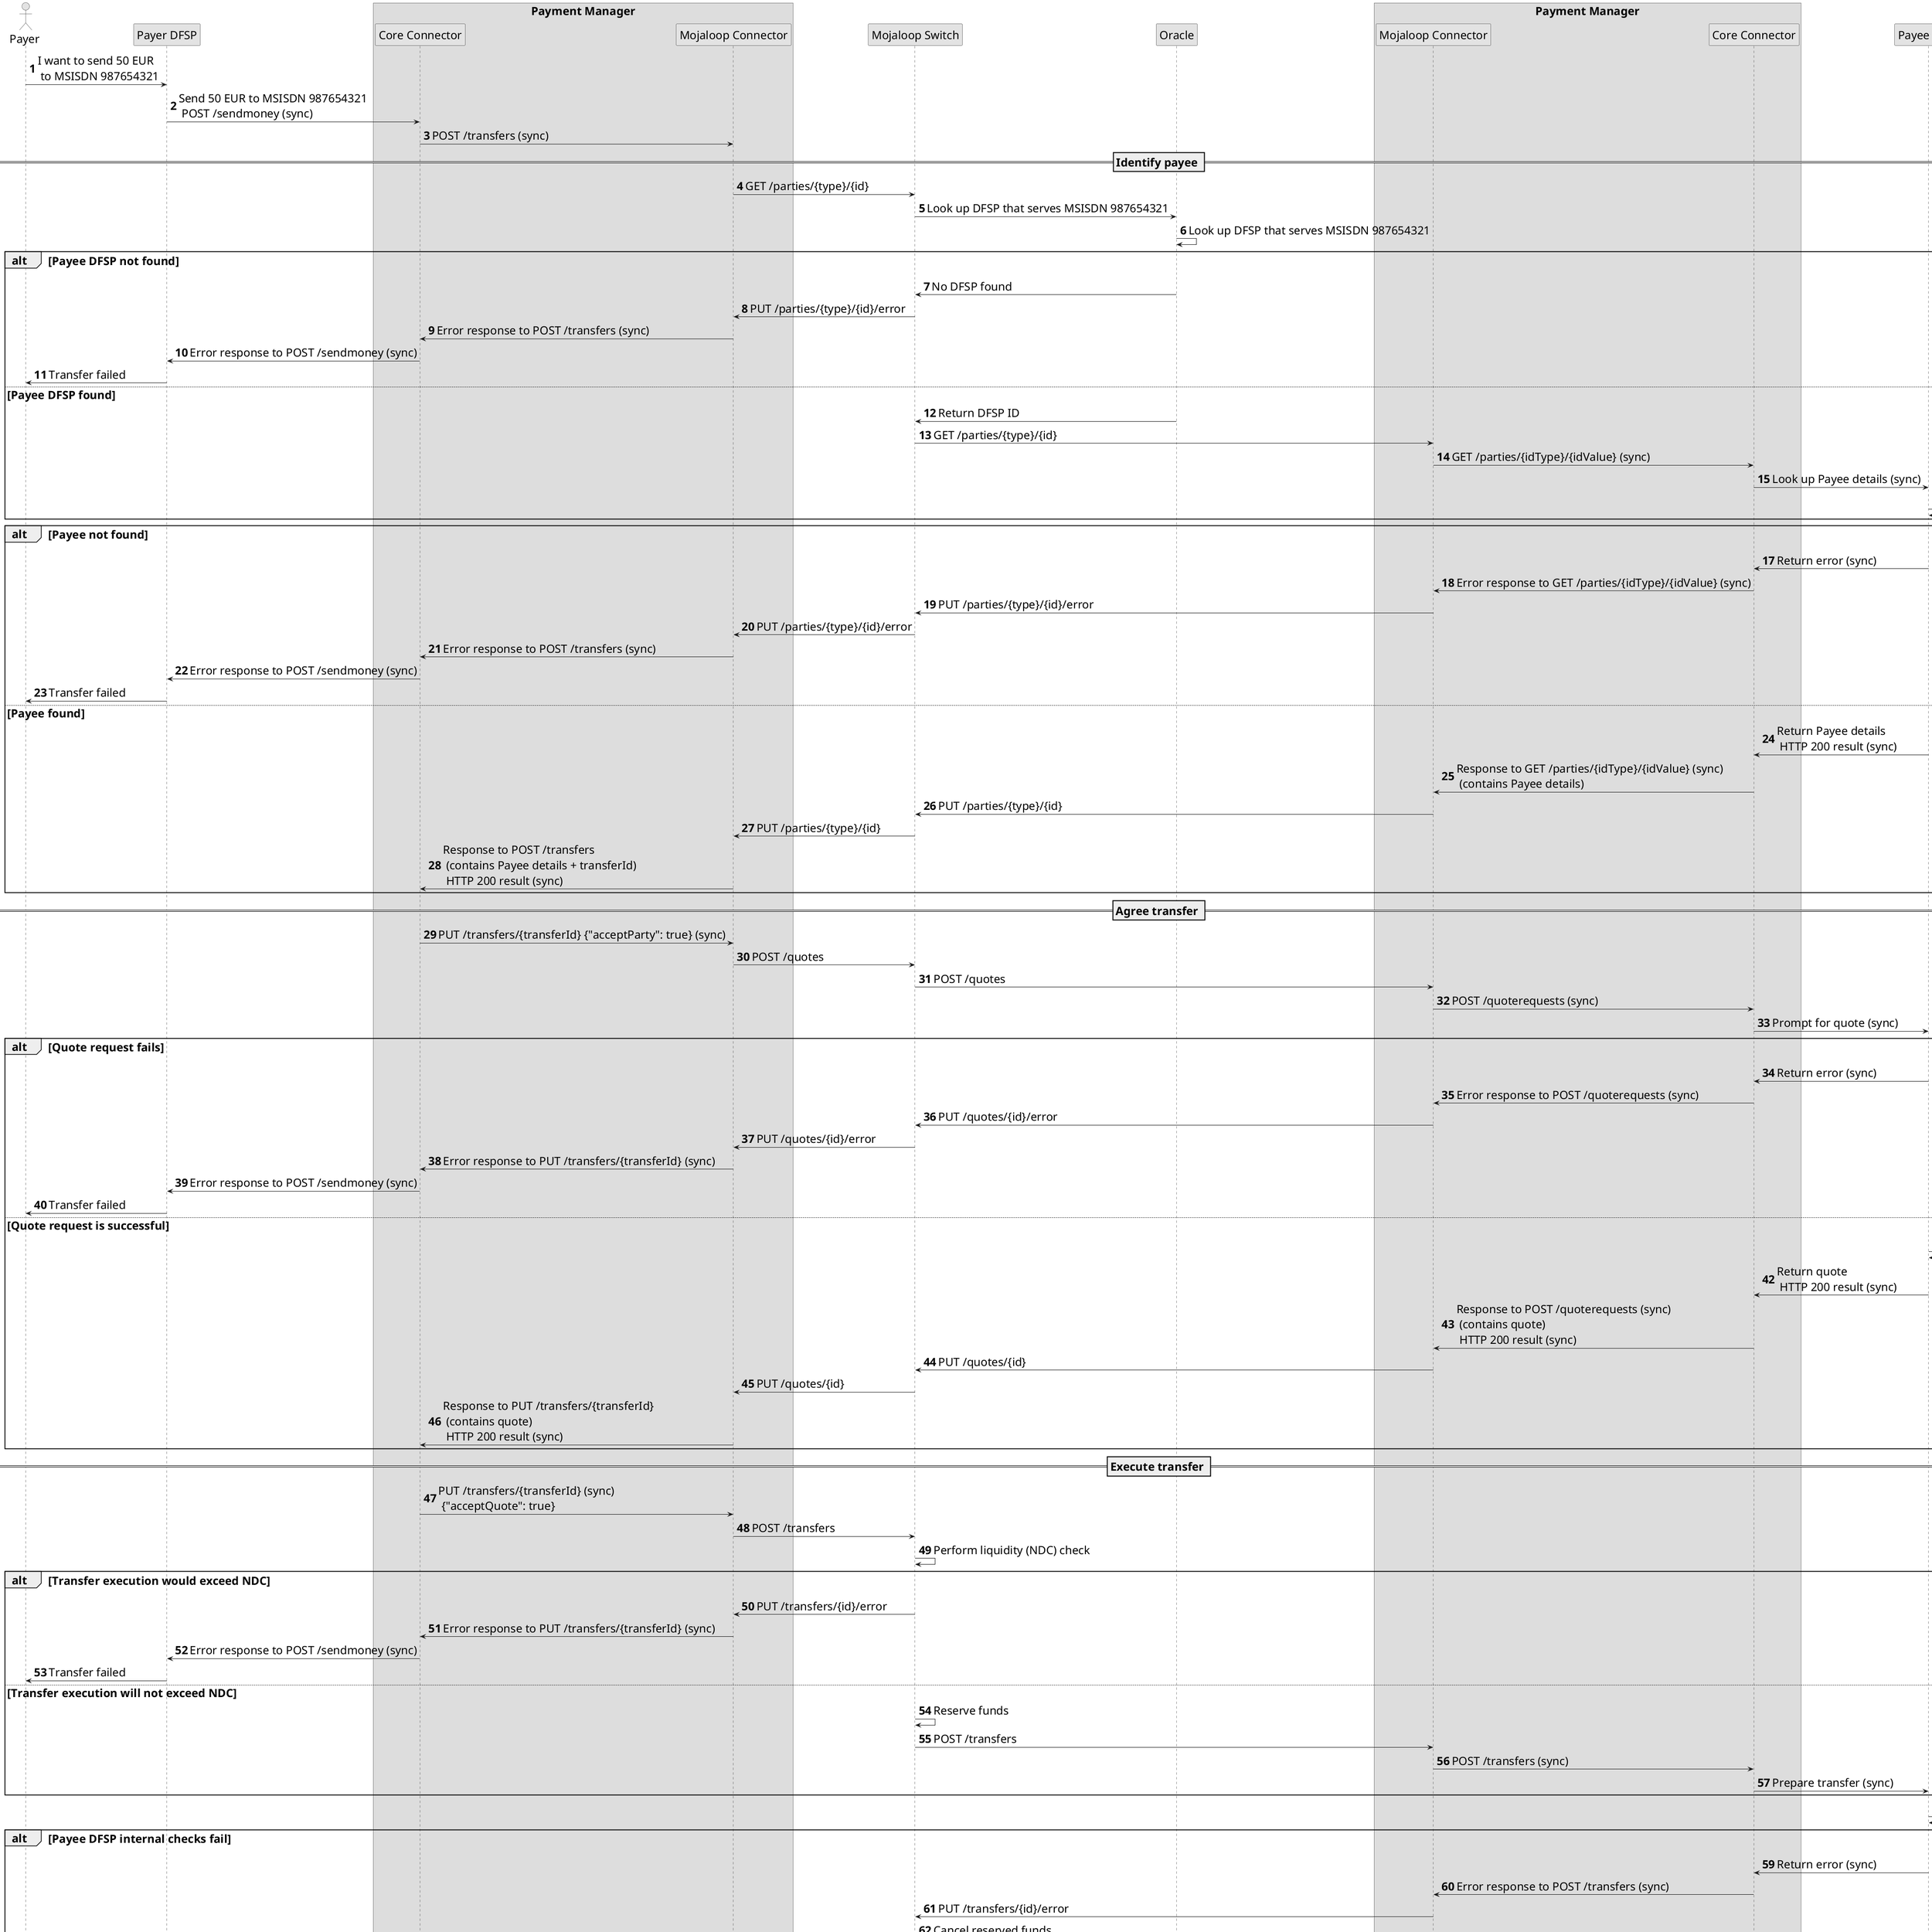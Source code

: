 @startuml

skinparam activityFontSize 4
skinparam activityDiamondFontSize 30
skinparam activityArrowFontSize 24
skinparam defaultFontSize 24
skinparam noteFontSize 24
skinparam monochrome true

autonumber

actor "Payer" as Payer
participant "Payer DFSP" as PayerFSP
box Payment Manager
participant "Core Connector" as cc1
participant "Mojaloop Connector" as sob
end box
participant "Mojaloop Switch" as sw
participant "Oracle" as Oracle
box Payment Manager
participant "Mojaloop Connector" as sib
participant "Core Connector" as cc2
end box
participant "Payee DFSP" as PayeeFSP
actor "Payee" as Payee


Payer -> PayerFSP: I want to send 50 EUR \n to MSISDN 987654321
PayerFSP -> cc1: Send 50 EUR to MSISDN 987654321 \n POST /sendmoney (sync)
cc1 -> sob: POST /transfers (sync)
== Identify payee ==
sob -> sw: GET /parties/{type}/{id}
sw -> Oracle: Look up DFSP that serves MSISDN 987654321
Oracle -> Oracle: Look up DFSP that serves MSISDN 987654321
alt Payee DFSP not found
Oracle -> sw: No DFSP found
sw -> sob: PUT /parties/{type}/{id}/error
sob -> cc1: Error response to POST /transfers (sync)
cc1 -> PayerFSP: Error response to POST /sendmoney (sync)
PayerFSP -> Payer: Transfer failed
else Payee DFSP found
Oracle -> sw: Return DFSP ID
sw -> sib: GET /parties/{type}/{id}
sib -> cc2: GET /parties/{idType}/{idValue} (sync)
cc2 -> PayeeFSP: Look up Payee details (sync)
PayeeFSP -> PayeeFSP: Retrieve Payee details
end
alt Payee not found
PayeeFSP -> cc2: Return error (sync)
cc2 -> sib: Error response to GET /parties/{idType}/{idValue} (sync)
sib -> sw: PUT /parties/{type}/{id}/error
sw -> sob: PUT /parties/{type}/{id}/error
sob -> cc1: Error response to POST /transfers (sync)
cc1 -> PayerFSP: Error response to POST /sendmoney (sync)
PayerFSP -> Payer: Transfer failed
else Payee found
PayeeFSP -> cc2: Return Payee details \n HTTP 200 result (sync)
cc2 -> sib: Response to GET /parties/{idType}/{idValue} (sync) \n (contains Payee details)
sib -> sw: PUT /parties/{type}/{id}
sw -> sob: PUT /parties/{type}/{id}
sob -> cc1: Response to POST /transfers \n (contains Payee details + transferId) \n HTTP 200 result (sync)
end
== Agree transfer ==
cc1 -> sob: PUT /transfers/{transferId} {"acceptParty": true} (sync)
sob -> sw: POST /quotes
sw -> sib: POST /quotes
sib -> cc2: POST /quoterequests (sync)
cc2 -> PayeeFSP: Prompt for quote (sync)
alt Quote request fails
PayeeFSP -> cc2: Return error (sync)
cc2 -> sib: Error response to POST /quoterequests (sync)
sib -> sw: PUT /quotes/{id}/error
sw ->  sob: PUT /quotes/{id}/error
sob -> cc1: Error response to PUT /transfers/{transferId} (sync)
cc1 -> PayerFSP: Error response to POST /sendmoney (sync)
PayerFSP -> Payer: Transfer failed
else Quote request is successful
PayeeFSP -> PayeeFSP: Retrieve quote
PayeeFSP -> cc2: Return quote \n HTTP 200 result (sync)
cc2 -> sib: Response to POST /quoterequests (sync) \n (contains quote) \n HTTP 200 result (sync)
sib -> sw: PUT /quotes/{id}
sw -> sob: PUT /quotes/{id}
sob -> cc1: Response to PUT /transfers/{transferId} \n (contains quote) \n HTTP 200 result (sync)
end
== Execute transfer ==
cc1 -> sob: PUT /transfers/{transferId} (sync) \n {"acceptQuote": true}
sob -> sw: POST /transfers
sw -> sw: Perform liquidity (NDC) check
alt Transfer execution would exceed NDC
sw -> sob: PUT /transfers/{id}/error
sob -> cc1: Error response to PUT /transfers/{transferId} (sync)
cc1 -> PayerFSP: Error response to POST /sendmoney (sync)
PayerFSP -> Payer: Transfer failed
else Transfer execution will not exceed NDC
sw -> sw: Reserve funds
sw -> sib: POST /transfers
sib -> cc2: POST /transfers (sync)
cc2 -> PayeeFSP: Prepare transfer (sync)
end
PayeeFSP -> PayeeFSP: Perform internal checks
alt Payee DFSP internal checks fail
PayeeFSP -> cc2: Return error (sync)
cc2 -> sib: Error response to POST /transfers (sync)
sib -> sw: PUT /transfers/{id}/error
sw -> sw: Cancel reserved funds
sw -> sob: PUT /transfers/{id}/error
sob -> cc1: Error response to PUT /transfers/{transferId} (sync)
sob -> PayerFSP: Error response to POST /sendmoney (sync)
PayerFSP -> Payer: Transfer failed
else Payee DFSP internal checks pass
PayeeFSP -> cc2: HTTP 200 result (sync)
cc2 -> PayeeFSP: Prompt to create funds \n in technical account
PayeeFSP -> PayeeFSP: Create funds \n in technical account
PayeeFSP -> cc2: Transfer successful \n HTTP 200 result (sync)
cc2 -> sib: Response to POST /transfers \n Transfer successful \n HTTP 200 result (sync)
sib -> sw: PUT /transfers/{id} \n transferState=RESERVED
sw -> sw: Perform validation
end
alt Validation by Switch fails
sw -> sw: Cancel reserved funds
sw -> sob: PUT /transfers/{id}/error
sob -> cc1: Error response to PUT /transfers/{transferId} \n Transfer failed (sync)
cc1 -> PayerFSP: Error response to POST /sendmoney \n Transfer failed (sync)
PayerFSP -> Payer: Transfer failed
sw -> sib: PATCH /transfers/{id} \n transferState=ABORTED
sib -> cc2: PUT /transfers/{transferId} \n transferState=ABORTED
cc2 -> PayeeFSP: Transfer failed
PayeeFSP -> PayeeFSP: Cancel created funds
else Validation by Switch successful
sw -> sw: Commit funds
sw -> sob: PUT /transfers/{id} \n transferState=COMMITTED
sob -> cc1: Response to PUT /transfers/{transferId} \n Transfer successful \n HTTP 200 result (sync)
cc1 -> PayerFSP: Response to POST /sendmoney \n Transfer successful \n HTTP 200 result (sync)
PayerFSP -> Payer: Transfer successful
sw -> sib: PATCH /transfers/{id} \n transferState=COMMITTED
sib -> cc2: PUT /transfers/{transferId} \n transferState=COMMITTED
cc2 -> PayeeFSP: Transfer successful
PayeeFSP -> PayeeFSP: Move 50 EUR to Payee account \n managed internally in Payee DFSP
note right
If this step fails,
Payee DFSP should mark 
transaction for reconciliation, 
and initiate reconciliation 
process with Hub
end note
PayeeFSP -> Payee: You have received 50 EUR from Payer
end

@enduml